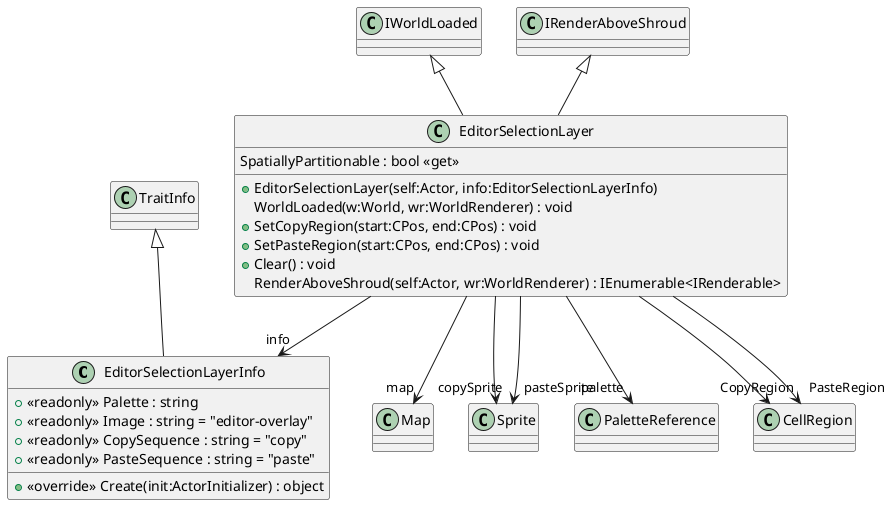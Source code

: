 @startuml
class EditorSelectionLayerInfo {
    + <<readonly>> Palette : string
    + <<readonly>> Image : string = "editor-overlay"
    + <<readonly>> CopySequence : string = "copy"
    + <<readonly>> PasteSequence : string = "paste"
    + <<override>> Create(init:ActorInitializer) : object
}
class EditorSelectionLayer {
    + EditorSelectionLayer(self:Actor, info:EditorSelectionLayerInfo)
    WorldLoaded(w:World, wr:WorldRenderer) : void
    + SetCopyRegion(start:CPos, end:CPos) : void
    + SetPasteRegion(start:CPos, end:CPos) : void
    + Clear() : void
    RenderAboveShroud(self:Actor, wr:WorldRenderer) : IEnumerable<IRenderable>
    SpatiallyPartitionable : bool <<get>>
}
TraitInfo <|-- EditorSelectionLayerInfo
IWorldLoaded <|-- EditorSelectionLayer
IRenderAboveShroud <|-- EditorSelectionLayer
EditorSelectionLayer --> "info" EditorSelectionLayerInfo
EditorSelectionLayer --> "map" Map
EditorSelectionLayer --> "copySprite" Sprite
EditorSelectionLayer --> "pasteSprite" Sprite
EditorSelectionLayer --> "palette" PaletteReference
EditorSelectionLayer --> "CopyRegion" CellRegion
EditorSelectionLayer --> "PasteRegion" CellRegion
@enduml
